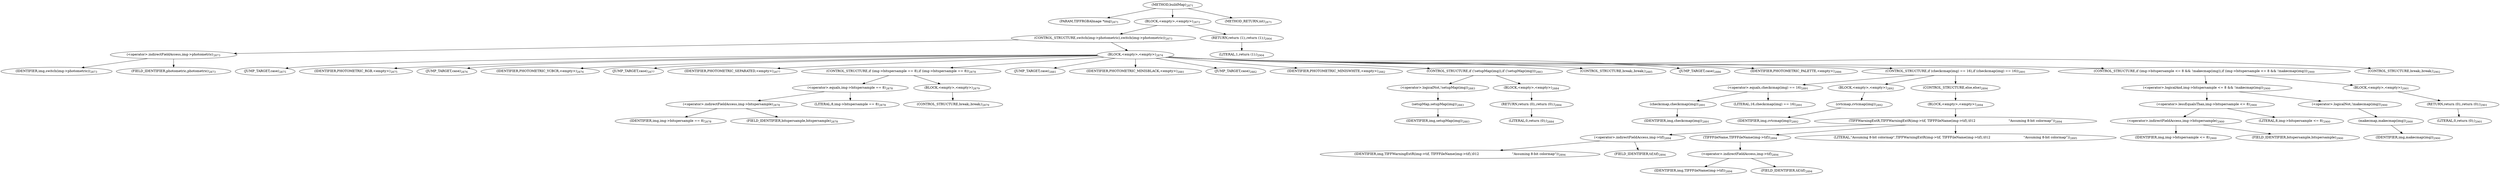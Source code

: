 digraph "buildMap" {  
"62046" [label = <(METHOD,buildMap)<SUB>2871</SUB>> ]
"62047" [label = <(PARAM,TIFFRGBAImage *img)<SUB>2871</SUB>> ]
"62048" [label = <(BLOCK,&lt;empty&gt;,&lt;empty&gt;)<SUB>2872</SUB>> ]
"62049" [label = <(CONTROL_STRUCTURE,switch(img-&gt;photometric),switch(img-&gt;photometric))<SUB>2873</SUB>> ]
"62050" [label = <(&lt;operator&gt;.indirectFieldAccess,img-&gt;photometric)<SUB>2873</SUB>> ]
"62051" [label = <(IDENTIFIER,img,switch(img-&gt;photometric))<SUB>2873</SUB>> ]
"62052" [label = <(FIELD_IDENTIFIER,photometric,photometric)<SUB>2873</SUB>> ]
"62053" [label = <(BLOCK,&lt;empty&gt;,&lt;empty&gt;)<SUB>2874</SUB>> ]
"62054" [label = <(JUMP_TARGET,case)<SUB>2875</SUB>> ]
"62055" [label = <(IDENTIFIER,PHOTOMETRIC_RGB,&lt;empty&gt;)<SUB>2875</SUB>> ]
"62056" [label = <(JUMP_TARGET,case)<SUB>2876</SUB>> ]
"62057" [label = <(IDENTIFIER,PHOTOMETRIC_YCBCR,&lt;empty&gt;)<SUB>2876</SUB>> ]
"62058" [label = <(JUMP_TARGET,case)<SUB>2877</SUB>> ]
"62059" [label = <(IDENTIFIER,PHOTOMETRIC_SEPARATED,&lt;empty&gt;)<SUB>2877</SUB>> ]
"62060" [label = <(CONTROL_STRUCTURE,if (img-&gt;bitspersample == 8),if (img-&gt;bitspersample == 8))<SUB>2878</SUB>> ]
"62061" [label = <(&lt;operator&gt;.equals,img-&gt;bitspersample == 8)<SUB>2878</SUB>> ]
"62062" [label = <(&lt;operator&gt;.indirectFieldAccess,img-&gt;bitspersample)<SUB>2878</SUB>> ]
"62063" [label = <(IDENTIFIER,img,img-&gt;bitspersample == 8)<SUB>2878</SUB>> ]
"62064" [label = <(FIELD_IDENTIFIER,bitspersample,bitspersample)<SUB>2878</SUB>> ]
"62065" [label = <(LITERAL,8,img-&gt;bitspersample == 8)<SUB>2878</SUB>> ]
"62066" [label = <(BLOCK,&lt;empty&gt;,&lt;empty&gt;)<SUB>2879</SUB>> ]
"62067" [label = <(CONTROL_STRUCTURE,break;,break;)<SUB>2879</SUB>> ]
"62068" [label = <(JUMP_TARGET,case)<SUB>2881</SUB>> ]
"62069" [label = <(IDENTIFIER,PHOTOMETRIC_MINISBLACK,&lt;empty&gt;)<SUB>2881</SUB>> ]
"62070" [label = <(JUMP_TARGET,case)<SUB>2882</SUB>> ]
"62071" [label = <(IDENTIFIER,PHOTOMETRIC_MINISWHITE,&lt;empty&gt;)<SUB>2882</SUB>> ]
"62072" [label = <(CONTROL_STRUCTURE,if (!setupMap(img)),if (!setupMap(img)))<SUB>2883</SUB>> ]
"62073" [label = <(&lt;operator&gt;.logicalNot,!setupMap(img))<SUB>2883</SUB>> ]
"62074" [label = <(setupMap,setupMap(img))<SUB>2883</SUB>> ]
"62075" [label = <(IDENTIFIER,img,setupMap(img))<SUB>2883</SUB>> ]
"62076" [label = <(BLOCK,&lt;empty&gt;,&lt;empty&gt;)<SUB>2884</SUB>> ]
"62077" [label = <(RETURN,return (0);,return (0);)<SUB>2884</SUB>> ]
"62078" [label = <(LITERAL,0,return (0);)<SUB>2884</SUB>> ]
"62079" [label = <(CONTROL_STRUCTURE,break;,break;)<SUB>2885</SUB>> ]
"62080" [label = <(JUMP_TARGET,case)<SUB>2886</SUB>> ]
"62081" [label = <(IDENTIFIER,PHOTOMETRIC_PALETTE,&lt;empty&gt;)<SUB>2886</SUB>> ]
"62082" [label = <(CONTROL_STRUCTURE,if (checkcmap(img) == 16),if (checkcmap(img) == 16))<SUB>2891</SUB>> ]
"62083" [label = <(&lt;operator&gt;.equals,checkcmap(img) == 16)<SUB>2891</SUB>> ]
"62084" [label = <(checkcmap,checkcmap(img))<SUB>2891</SUB>> ]
"62085" [label = <(IDENTIFIER,img,checkcmap(img))<SUB>2891</SUB>> ]
"62086" [label = <(LITERAL,16,checkcmap(img) == 16)<SUB>2891</SUB>> ]
"62087" [label = <(BLOCK,&lt;empty&gt;,&lt;empty&gt;)<SUB>2892</SUB>> ]
"62088" [label = <(cvtcmap,cvtcmap(img))<SUB>2892</SUB>> ]
"62089" [label = <(IDENTIFIER,img,cvtcmap(img))<SUB>2892</SUB>> ]
"62090" [label = <(CONTROL_STRUCTURE,else,else)<SUB>2894</SUB>> ]
"62091" [label = <(BLOCK,&lt;empty&gt;,&lt;empty&gt;)<SUB>2894</SUB>> ]
"62092" [label = <(TIFFWarningExtR,TIFFWarningExtR(img-&gt;tif, TIFFFileName(img-&gt;tif),\012                                &quot;Assuming 8-bit colormap&quot;))<SUB>2894</SUB>> ]
"62093" [label = <(&lt;operator&gt;.indirectFieldAccess,img-&gt;tif)<SUB>2894</SUB>> ]
"62094" [label = <(IDENTIFIER,img,TIFFWarningExtR(img-&gt;tif, TIFFFileName(img-&gt;tif),\012                                &quot;Assuming 8-bit colormap&quot;))<SUB>2894</SUB>> ]
"62095" [label = <(FIELD_IDENTIFIER,tif,tif)<SUB>2894</SUB>> ]
"62096" [label = <(TIFFFileName,TIFFFileName(img-&gt;tif))<SUB>2894</SUB>> ]
"62097" [label = <(&lt;operator&gt;.indirectFieldAccess,img-&gt;tif)<SUB>2894</SUB>> ]
"62098" [label = <(IDENTIFIER,img,TIFFFileName(img-&gt;tif))<SUB>2894</SUB>> ]
"62099" [label = <(FIELD_IDENTIFIER,tif,tif)<SUB>2894</SUB>> ]
"62100" [label = <(LITERAL,&quot;Assuming 8-bit colormap&quot;,TIFFWarningExtR(img-&gt;tif, TIFFFileName(img-&gt;tif),\012                                &quot;Assuming 8-bit colormap&quot;))<SUB>2895</SUB>> ]
"62101" [label = <(CONTROL_STRUCTURE,if (img-&gt;bitspersample &lt;= 8 &amp;&amp; !makecmap(img)),if (img-&gt;bitspersample &lt;= 8 &amp;&amp; !makecmap(img)))<SUB>2900</SUB>> ]
"62102" [label = <(&lt;operator&gt;.logicalAnd,img-&gt;bitspersample &lt;= 8 &amp;&amp; !makecmap(img))<SUB>2900</SUB>> ]
"62103" [label = <(&lt;operator&gt;.lessEqualsThan,img-&gt;bitspersample &lt;= 8)<SUB>2900</SUB>> ]
"62104" [label = <(&lt;operator&gt;.indirectFieldAccess,img-&gt;bitspersample)<SUB>2900</SUB>> ]
"62105" [label = <(IDENTIFIER,img,img-&gt;bitspersample &lt;= 8)<SUB>2900</SUB>> ]
"62106" [label = <(FIELD_IDENTIFIER,bitspersample,bitspersample)<SUB>2900</SUB>> ]
"62107" [label = <(LITERAL,8,img-&gt;bitspersample &lt;= 8)<SUB>2900</SUB>> ]
"62108" [label = <(&lt;operator&gt;.logicalNot,!makecmap(img))<SUB>2900</SUB>> ]
"62109" [label = <(makecmap,makecmap(img))<SUB>2900</SUB>> ]
"62110" [label = <(IDENTIFIER,img,makecmap(img))<SUB>2900</SUB>> ]
"62111" [label = <(BLOCK,&lt;empty&gt;,&lt;empty&gt;)<SUB>2901</SUB>> ]
"62112" [label = <(RETURN,return (0);,return (0);)<SUB>2901</SUB>> ]
"62113" [label = <(LITERAL,0,return (0);)<SUB>2901</SUB>> ]
"62114" [label = <(CONTROL_STRUCTURE,break;,break;)<SUB>2902</SUB>> ]
"62115" [label = <(RETURN,return (1);,return (1);)<SUB>2904</SUB>> ]
"62116" [label = <(LITERAL,1,return (1);)<SUB>2904</SUB>> ]
"62117" [label = <(METHOD_RETURN,int)<SUB>2871</SUB>> ]
  "62046" -> "62047" 
  "62046" -> "62048" 
  "62046" -> "62117" 
  "62048" -> "62049" 
  "62048" -> "62115" 
  "62049" -> "62050" 
  "62049" -> "62053" 
  "62050" -> "62051" 
  "62050" -> "62052" 
  "62053" -> "62054" 
  "62053" -> "62055" 
  "62053" -> "62056" 
  "62053" -> "62057" 
  "62053" -> "62058" 
  "62053" -> "62059" 
  "62053" -> "62060" 
  "62053" -> "62068" 
  "62053" -> "62069" 
  "62053" -> "62070" 
  "62053" -> "62071" 
  "62053" -> "62072" 
  "62053" -> "62079" 
  "62053" -> "62080" 
  "62053" -> "62081" 
  "62053" -> "62082" 
  "62053" -> "62101" 
  "62053" -> "62114" 
  "62060" -> "62061" 
  "62060" -> "62066" 
  "62061" -> "62062" 
  "62061" -> "62065" 
  "62062" -> "62063" 
  "62062" -> "62064" 
  "62066" -> "62067" 
  "62072" -> "62073" 
  "62072" -> "62076" 
  "62073" -> "62074" 
  "62074" -> "62075" 
  "62076" -> "62077" 
  "62077" -> "62078" 
  "62082" -> "62083" 
  "62082" -> "62087" 
  "62082" -> "62090" 
  "62083" -> "62084" 
  "62083" -> "62086" 
  "62084" -> "62085" 
  "62087" -> "62088" 
  "62088" -> "62089" 
  "62090" -> "62091" 
  "62091" -> "62092" 
  "62092" -> "62093" 
  "62092" -> "62096" 
  "62092" -> "62100" 
  "62093" -> "62094" 
  "62093" -> "62095" 
  "62096" -> "62097" 
  "62097" -> "62098" 
  "62097" -> "62099" 
  "62101" -> "62102" 
  "62101" -> "62111" 
  "62102" -> "62103" 
  "62102" -> "62108" 
  "62103" -> "62104" 
  "62103" -> "62107" 
  "62104" -> "62105" 
  "62104" -> "62106" 
  "62108" -> "62109" 
  "62109" -> "62110" 
  "62111" -> "62112" 
  "62112" -> "62113" 
  "62115" -> "62116" 
}

